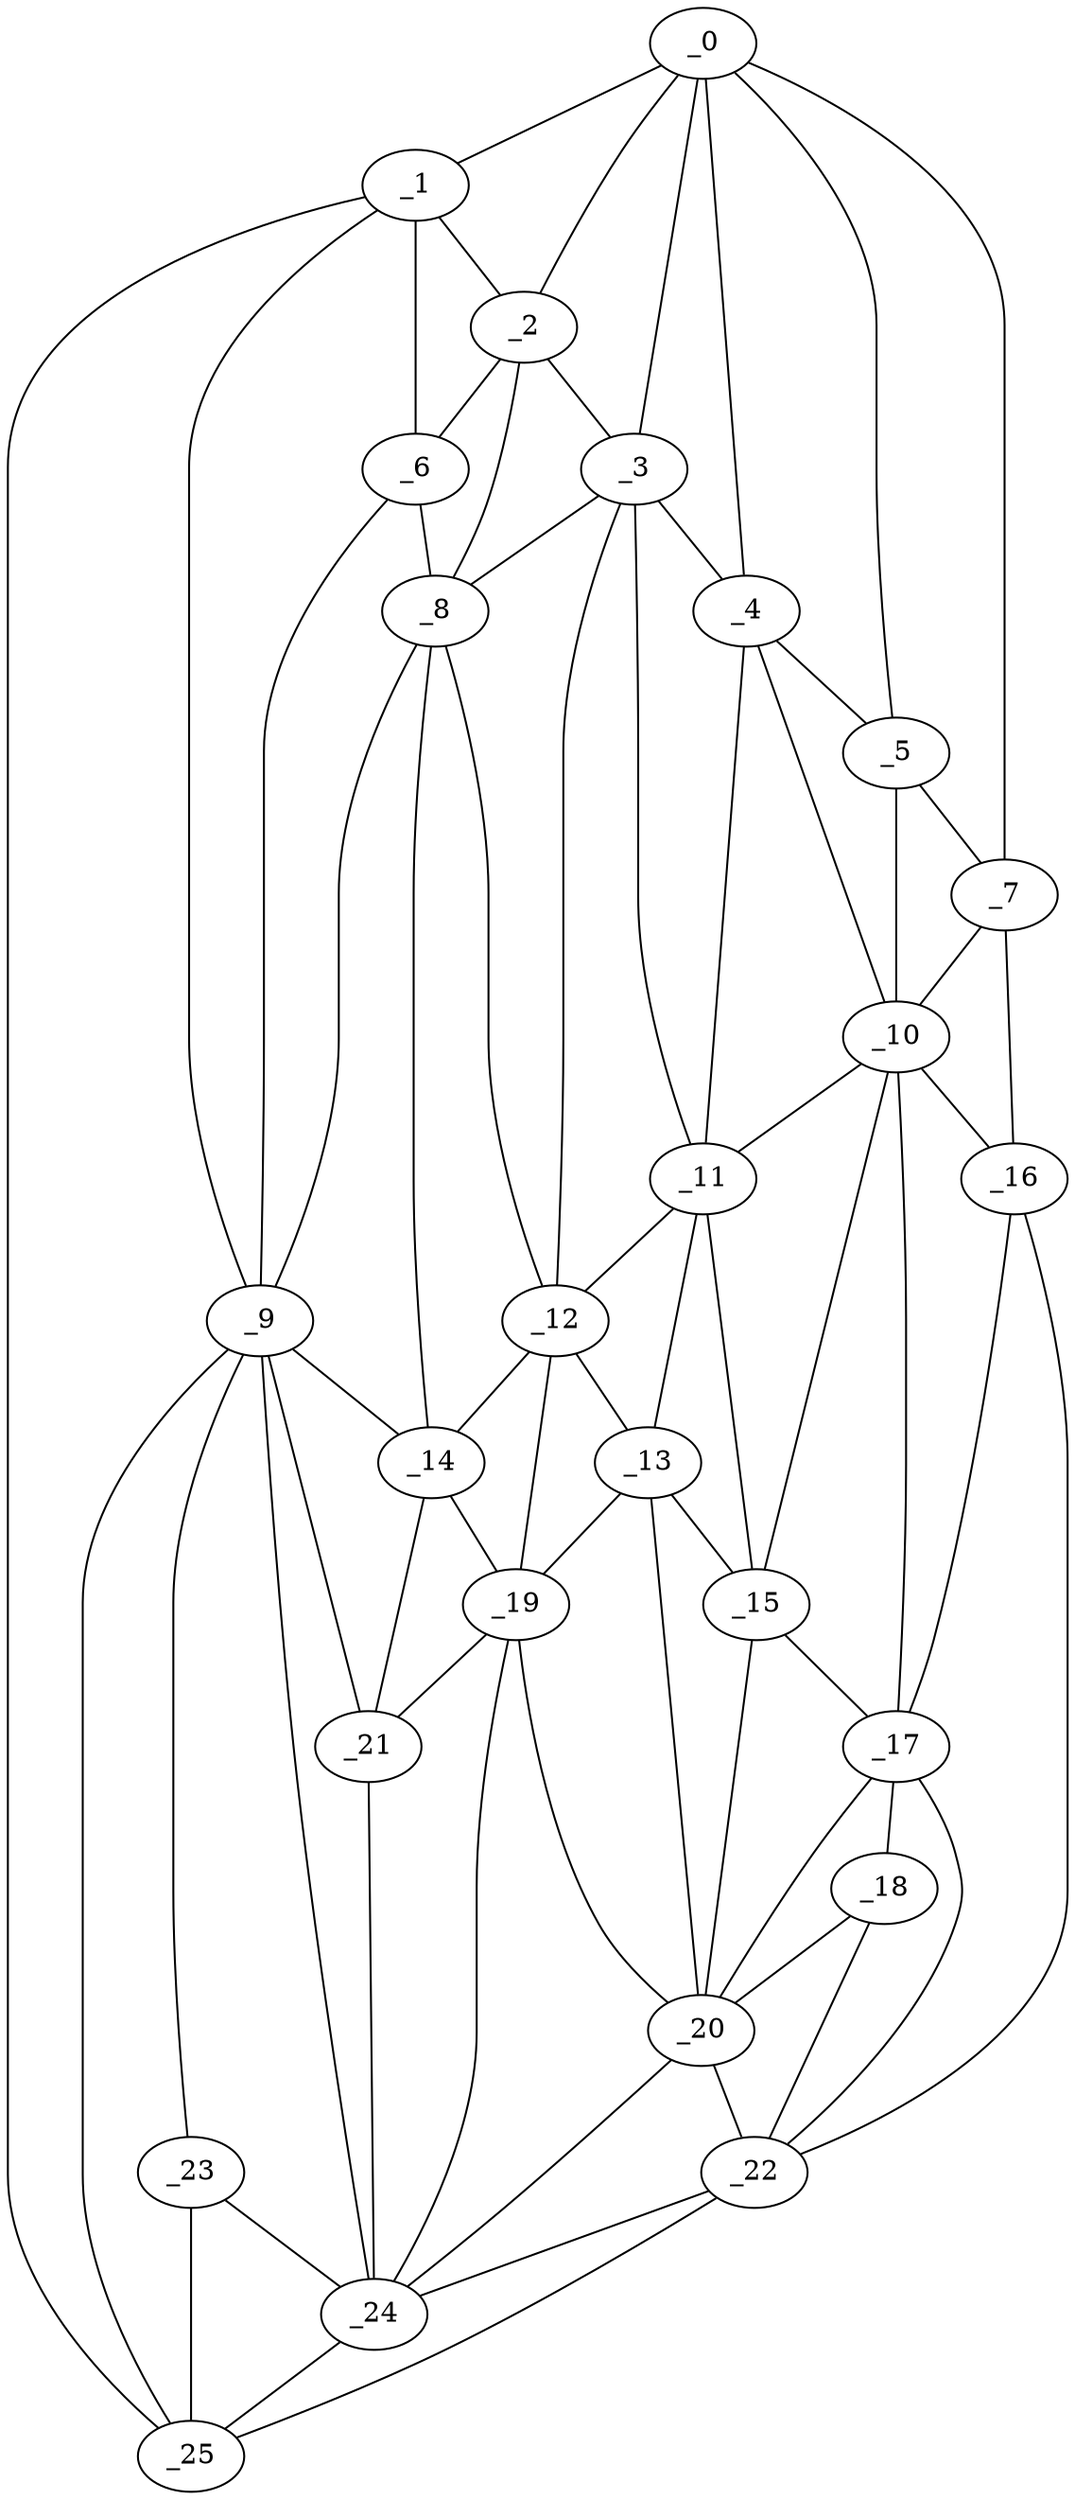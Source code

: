 graph "obj22__150.gxl" {
	_0	 [x=40,
		y=123];
	_1	 [x=42,
		y=11];
	_0 -- _1	 [valence=1];
	_2	 [x=52,
		y=71];
	_0 -- _2	 [valence=1];
	_3	 [x=52,
		y=84];
	_0 -- _3	 [valence=2];
	_4	 [x=52,
		y=92];
	_0 -- _4	 [valence=2];
	_5	 [x=52,
		y=103];
	_0 -- _5	 [valence=2];
	_7	 [x=64,
		y=125];
	_0 -- _7	 [valence=1];
	_1 -- _2	 [valence=1];
	_6	 [x=56,
		y=61];
	_1 -- _6	 [valence=2];
	_9	 [x=70,
		y=60];
	_1 -- _9	 [valence=1];
	_25	 [x=92,
		y=8];
	_1 -- _25	 [valence=1];
	_2 -- _3	 [valence=2];
	_2 -- _6	 [valence=1];
	_8	 [x=66,
		y=72];
	_2 -- _8	 [valence=2];
	_3 -- _4	 [valence=2];
	_3 -- _8	 [valence=1];
	_11	 [x=72,
		y=91];
	_3 -- _11	 [valence=1];
	_12	 [x=73,
		y=80];
	_3 -- _12	 [valence=2];
	_4 -- _5	 [valence=2];
	_10	 [x=71,
		y=102];
	_4 -- _10	 [valence=2];
	_4 -- _11	 [valence=1];
	_5 -- _7	 [valence=1];
	_5 -- _10	 [valence=1];
	_6 -- _8	 [valence=1];
	_6 -- _9	 [valence=2];
	_7 -- _10	 [valence=2];
	_16	 [x=81,
		y=121];
	_7 -- _16	 [valence=1];
	_8 -- _9	 [valence=1];
	_8 -- _12	 [valence=1];
	_14	 [x=77,
		y=75];
	_8 -- _14	 [valence=2];
	_9 -- _14	 [valence=2];
	_21	 [x=89,
		y=69];
	_9 -- _21	 [valence=2];
	_23	 [x=90,
		y=54];
	_9 -- _23	 [valence=2];
	_24	 [x=90,
		y=65];
	_9 -- _24	 [valence=2];
	_9 -- _25	 [valence=2];
	_10 -- _11	 [valence=2];
	_15	 [x=78,
		y=102];
	_10 -- _15	 [valence=1];
	_10 -- _16	 [valence=1];
	_17	 [x=82,
		y=106];
	_10 -- _17	 [valence=2];
	_11 -- _12	 [valence=2];
	_13	 [x=76,
		y=90];
	_11 -- _13	 [valence=2];
	_11 -- _15	 [valence=2];
	_12 -- _13	 [valence=2];
	_12 -- _14	 [valence=2];
	_19	 [x=88,
		y=87];
	_12 -- _19	 [valence=1];
	_13 -- _15	 [valence=2];
	_13 -- _19	 [valence=2];
	_20	 [x=88,
		y=96];
	_13 -- _20	 [valence=1];
	_14 -- _19	 [valence=2];
	_14 -- _21	 [valence=1];
	_15 -- _17	 [valence=2];
	_15 -- _20	 [valence=2];
	_16 -- _17	 [valence=1];
	_22	 [x=89,
		y=117];
	_16 -- _22	 [valence=1];
	_18	 [x=87,
		y=106];
	_17 -- _18	 [valence=2];
	_17 -- _20	 [valence=2];
	_17 -- _22	 [valence=1];
	_18 -- _20	 [valence=1];
	_18 -- _22	 [valence=2];
	_19 -- _20	 [valence=2];
	_19 -- _21	 [valence=1];
	_19 -- _24	 [valence=2];
	_20 -- _22	 [valence=1];
	_20 -- _24	 [valence=2];
	_21 -- _24	 [valence=2];
	_22 -- _24	 [valence=2];
	_22 -- _25	 [valence=1];
	_23 -- _24	 [valence=2];
	_23 -- _25	 [valence=1];
	_24 -- _25	 [valence=1];
}
